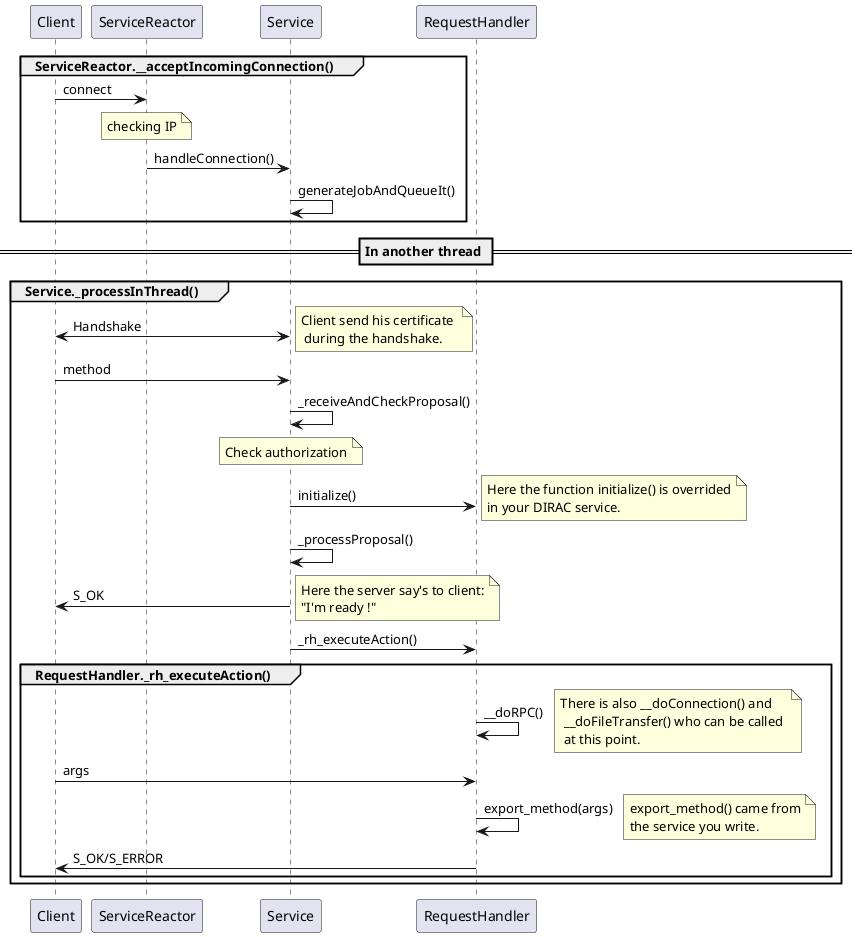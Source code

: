 @startuml
group ServiceReactor.__acceptIncomingConnection()
	Client -> ServiceReactor: connect
	note over ServiceReactor: checking IP
	ServiceReactor -> Service: handleConnection()
	Service -> Service: generateJobAndQueueIt()
end
== In another thread ==
group Service._processInThread()
	Client <-> Service: Handshake
	note right: Client send his certificate \n during the handshake.
	Client -> Service: method
	Service -> Service: _receiveAndCheckProposal()
	note over Service: Check authorization
	Service -> RequestHandler: initialize()
	note right: Here the function initialize() is overrided\nin your DIRAC service.
	Service -> Service: _processProposal()
	Client <- Service: S_OK
	note right: Here the server say's to client:\n"I'm ready !"
	Service -> RequestHandler: _rh_executeAction()

	group RequestHandler._rh_executeAction()
		RequestHandler -> RequestHandler: __doRPC()
		note right: There is also __doConnection() and \n __doFileTransfer() who can be called \n at this point.
		Client -> RequestHandler: args
		RequestHandler -> RequestHandler: export_method(args)
		note right: export_method() came from\nthe service you write.
		Client <-RequestHandler: S_OK/S_ERROR
	end
end

@enduml
